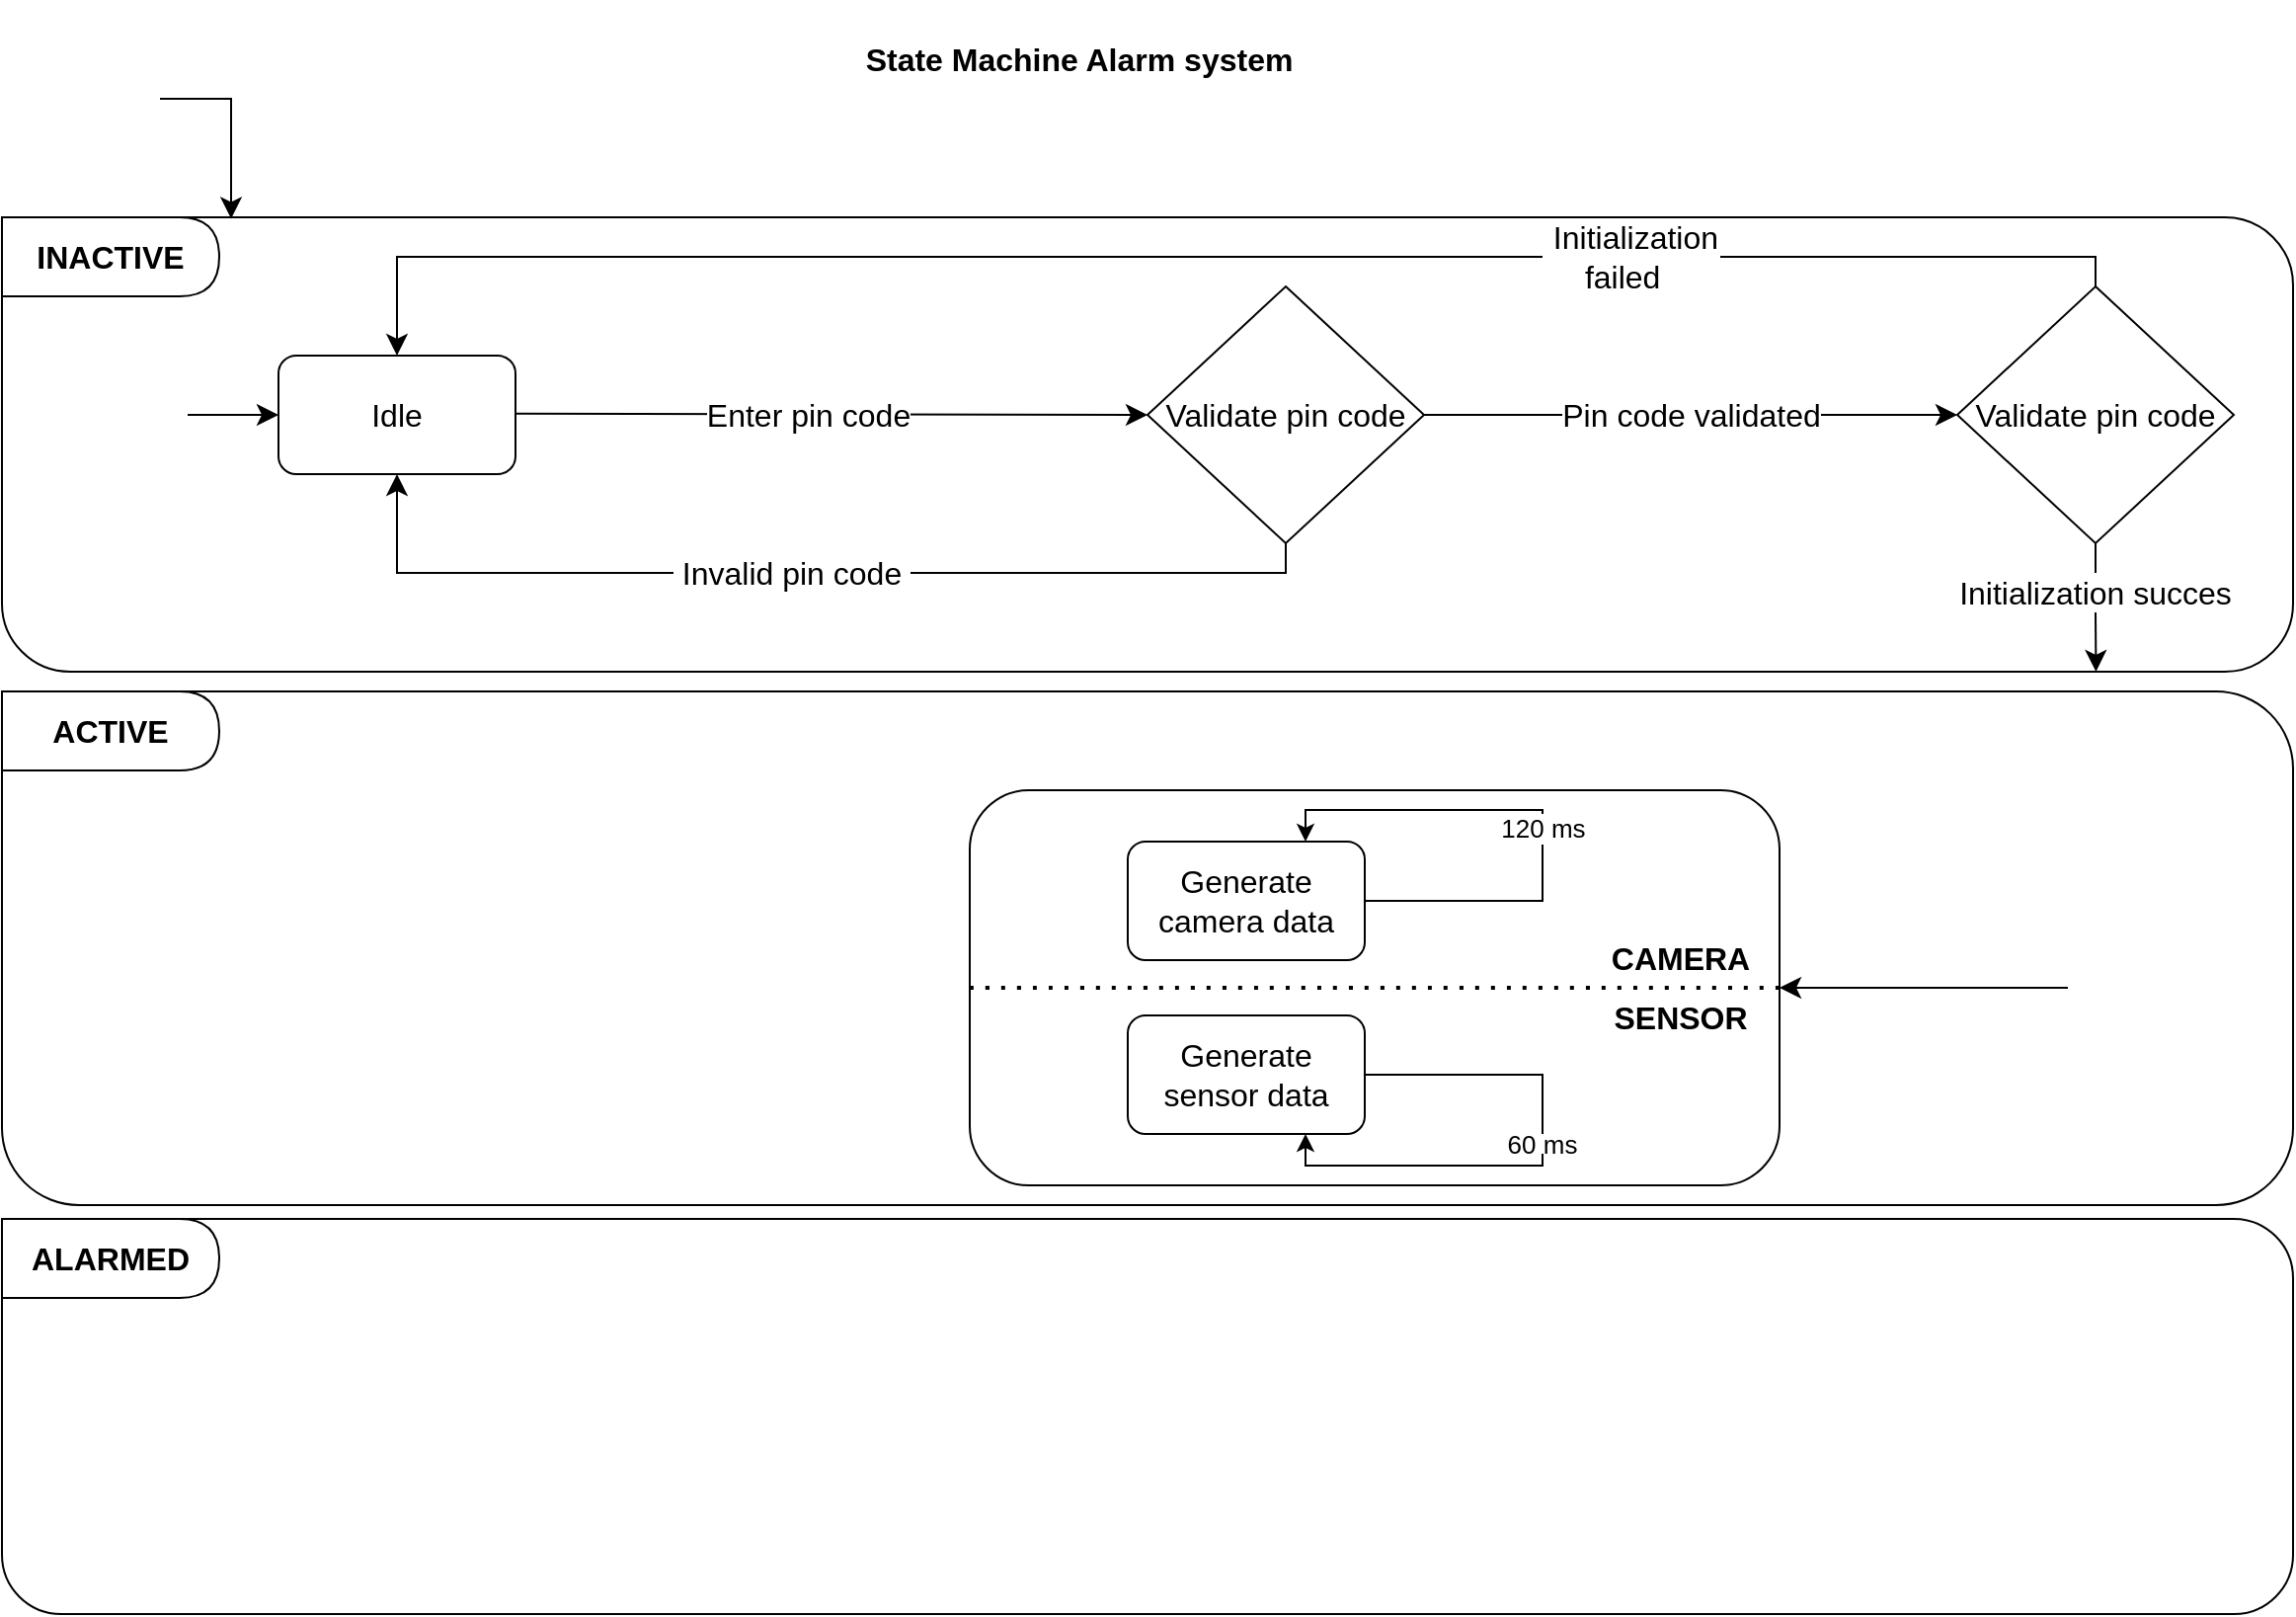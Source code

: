 <mxfile version="22.1.4" type="github">
  <diagram id="07fea595-8f29-1299-0266-81d95cde20df" name="Page-1">
    <mxGraphModel dx="1102" dy="1088" grid="1" gridSize="10" guides="1" tooltips="1" connect="1" arrows="1" fold="1" page="1" pageScale="1" pageWidth="1169" pageHeight="827" background="#ffffff" math="0" shadow="0">
      <root>
        <mxCell id="0" />
        <mxCell id="1" parent="0" />
        <mxCell id="BD7Ygz-sJtCW-BqWoPz--244" value="" style="rounded=1;whiteSpace=wrap;html=1;fontSize=16;movable=1;resizable=1;rotatable=1;deletable=1;editable=1;locked=0;connectable=1;" vertex="1" parent="1">
          <mxGeometry y="360" width="1160" height="260" as="geometry" />
        </mxCell>
        <mxCell id="BD7Ygz-sJtCW-BqWoPz--234" value="" style="rounded=1;whiteSpace=wrap;html=1;fontSize=16;movable=1;resizable=1;rotatable=1;deletable=1;editable=1;locked=0;connectable=1;" vertex="1" parent="1">
          <mxGeometry y="120" width="1160" height="230" as="geometry" />
        </mxCell>
        <mxCell id="BD7Ygz-sJtCW-BqWoPz--230" value="&lt;b&gt;INACTIVE&lt;/b&gt;" style="shape=delay;whiteSpace=wrap;html=1;fontSize=16;" vertex="1" parent="1">
          <mxGeometry y="120" width="110" height="40" as="geometry" />
        </mxCell>
        <mxCell id="BD7Ygz-sJtCW-BqWoPz--232" value="&lt;b&gt;ACTIVE&lt;/b&gt;" style="shape=delay;whiteSpace=wrap;html=1;fontSize=16;" vertex="1" parent="1">
          <mxGeometry y="360" width="110" height="40" as="geometry" />
        </mxCell>
        <mxCell id="BD7Ygz-sJtCW-BqWoPz--246" value="" style="rounded=1;whiteSpace=wrap;html=1;fontSize=16;movable=0;resizable=0;rotatable=0;deletable=0;editable=0;locked=1;connectable=0;" vertex="1" parent="1">
          <mxGeometry y="627" width="1160" height="200" as="geometry" />
        </mxCell>
        <mxCell id="BD7Ygz-sJtCW-BqWoPz--247" value="&lt;b&gt;ALARMED&lt;/b&gt;" style="shape=delay;whiteSpace=wrap;html=1;fontSize=16;" vertex="1" parent="1">
          <mxGeometry y="627" width="110" height="40" as="geometry" />
        </mxCell>
        <mxCell id="BD7Ygz-sJtCW-BqWoPz--255" value="Idle" style="rounded=1;whiteSpace=wrap;html=1;fontSize=16;rotation=0;" vertex="1" parent="1">
          <mxGeometry x="140" y="190" width="120" height="60" as="geometry" />
        </mxCell>
        <mxCell id="BD7Ygz-sJtCW-BqWoPz--268" value="State Machine Alarm system" style="text;strokeColor=none;fillColor=none;html=1;fontSize=16;fontStyle=1;verticalAlign=middle;align=center;" vertex="1" parent="1">
          <mxGeometry x="450" y="10" width="190" height="60" as="geometry" />
        </mxCell>
        <mxCell id="BD7Ygz-sJtCW-BqWoPz--279" value="" style="endArrow=classic;html=1;rounded=0;fontSize=12;startSize=8;endSize=8;curved=1;entryX=0;entryY=0.5;entryDx=0;entryDy=0;" edge="1" parent="1" target="BD7Ygz-sJtCW-BqWoPz--287">
          <mxGeometry relative="1" as="geometry">
            <mxPoint x="260" y="219.33" as="sourcePoint" />
            <mxPoint x="580" y="220" as="targetPoint" />
          </mxGeometry>
        </mxCell>
        <mxCell id="BD7Ygz-sJtCW-BqWoPz--281" value="Enter pin code" style="edgeLabel;html=1;align=center;verticalAlign=middle;resizable=0;points=[];fontSize=16;" vertex="1" connectable="0" parent="BD7Ygz-sJtCW-BqWoPz--279">
          <mxGeometry x="-0.077" relative="1" as="geometry">
            <mxPoint as="offset" />
          </mxGeometry>
        </mxCell>
        <mxCell id="BD7Ygz-sJtCW-BqWoPz--286" value="" style="edgeStyle=segmentEdgeStyle;endArrow=classic;html=1;curved=0;rounded=0;endSize=8;startSize=8;fontSize=12;exitX=0;exitY=0.5;exitDx=0;exitDy=0;" edge="1" parent="1" source="BD7Ygz-sJtCW-BqWoPz--288" target="BD7Ygz-sJtCW-BqWoPz--255">
          <mxGeometry width="50" height="50" relative="1" as="geometry">
            <mxPoint x="327.47" y="300.03" as="sourcePoint" />
            <mxPoint x="597.5" y="285.002" as="targetPoint" />
          </mxGeometry>
        </mxCell>
        <mxCell id="BD7Ygz-sJtCW-BqWoPz--287" value="Validate pin code" style="rhombus;whiteSpace=wrap;html=1;fontSize=16;" vertex="1" parent="1">
          <mxGeometry x="580" y="155" width="140" height="130" as="geometry" />
        </mxCell>
        <mxCell id="BD7Ygz-sJtCW-BqWoPz--288" value="Invalid pin code" style="text;html=1;strokeColor=none;fillColor=none;align=center;verticalAlign=middle;whiteSpace=wrap;rounded=0;fontSize=16;" vertex="1" parent="1">
          <mxGeometry x="340" y="285" width="120" height="30" as="geometry" />
        </mxCell>
        <mxCell id="BD7Ygz-sJtCW-BqWoPz--291" value="" style="shape=image;html=1;verticalAlign=top;verticalLabelPosition=bottom;labelBackgroundColor=#ffffff;imageAspect=0;aspect=fixed;image=https://cdn4.iconfinder.com/data/icons/essential-app-2/16/record-round-circle-dot-128.png;fontSize=16;" vertex="1" parent="1">
          <mxGeometry x="40" y="40" width="40" height="40" as="geometry" />
        </mxCell>
        <mxCell id="BD7Ygz-sJtCW-BqWoPz--296" value="" style="edgeStyle=segmentEdgeStyle;endArrow=classic;html=1;curved=0;rounded=0;endSize=8;startSize=8;fontSize=12;exitX=1;exitY=0.5;exitDx=0;exitDy=0;entryX=0.1;entryY=0.003;entryDx=0;entryDy=0;entryPerimeter=0;" edge="1" parent="1" source="BD7Ygz-sJtCW-BqWoPz--291" target="BD7Ygz-sJtCW-BqWoPz--234">
          <mxGeometry width="50" height="50" relative="1" as="geometry">
            <mxPoint x="140" y="79.97" as="sourcePoint" />
            <mxPoint x="190" y="29.97" as="targetPoint" />
          </mxGeometry>
        </mxCell>
        <mxCell id="BD7Ygz-sJtCW-BqWoPz--297" value="" style="shape=image;html=1;verticalAlign=top;verticalLabelPosition=bottom;labelBackgroundColor=#ffffff;imageAspect=0;aspect=fixed;image=https://cdn4.iconfinder.com/data/icons/essential-app-2/16/record-round-circle-dot-128.png;fontSize=16;" vertex="1" parent="1">
          <mxGeometry x="66" y="206" width="28" height="28" as="geometry" />
        </mxCell>
        <mxCell id="BD7Ygz-sJtCW-BqWoPz--298" value="" style="endArrow=classic;html=1;rounded=0;fontSize=12;startSize=8;endSize=8;curved=1;exitX=1;exitY=0.5;exitDx=0;exitDy=0;entryX=0;entryY=0.5;entryDx=0;entryDy=0;" edge="1" parent="1" source="BD7Ygz-sJtCW-BqWoPz--297" target="BD7Ygz-sJtCW-BqWoPz--255">
          <mxGeometry width="50" height="50" relative="1" as="geometry">
            <mxPoint x="210" y="280" as="sourcePoint" />
            <mxPoint x="260" y="230" as="targetPoint" />
          </mxGeometry>
        </mxCell>
        <mxCell id="BD7Ygz-sJtCW-BqWoPz--299" value="" style="endArrow=classic;html=1;rounded=0;fontSize=12;startSize=8;endSize=8;curved=1;exitX=1;exitY=0.5;exitDx=0;exitDy=0;" edge="1" parent="1" source="BD7Ygz-sJtCW-BqWoPz--287" target="BD7Ygz-sJtCW-BqWoPz--305">
          <mxGeometry relative="1" as="geometry">
            <mxPoint x="740" y="230" as="sourcePoint" />
            <mxPoint x="990" y="220" as="targetPoint" />
          </mxGeometry>
        </mxCell>
        <mxCell id="BD7Ygz-sJtCW-BqWoPz--300" value="Pin code validated" style="edgeLabel;resizable=0;html=1;align=center;verticalAlign=middle;fontSize=16;" connectable="0" vertex="1" parent="BD7Ygz-sJtCW-BqWoPz--299">
          <mxGeometry relative="1" as="geometry" />
        </mxCell>
        <mxCell id="BD7Ygz-sJtCW-BqWoPz--303" value="&amp;nbsp;Initialization failed&amp;nbsp;&amp;nbsp;" style="text;html=1;strokeColor=none;fillColor=none;align=center;verticalAlign=middle;whiteSpace=wrap;rounded=0;fontSize=16;" vertex="1" parent="1">
          <mxGeometry x="780" y="125" width="90" height="30" as="geometry" />
        </mxCell>
        <mxCell id="BD7Ygz-sJtCW-BqWoPz--305" value="Validate pin code" style="rhombus;whiteSpace=wrap;html=1;fontSize=16;" vertex="1" parent="1">
          <mxGeometry x="990" y="155" width="140" height="130" as="geometry" />
        </mxCell>
        <mxCell id="BD7Ygz-sJtCW-BqWoPz--309" value="" style="edgeStyle=segmentEdgeStyle;endArrow=classic;html=1;curved=0;rounded=0;endSize=8;startSize=8;fontSize=12;exitX=0;exitY=0.5;exitDx=0;exitDy=0;entryX=0.5;entryY=0;entryDx=0;entryDy=0;" edge="1" parent="1" source="BD7Ygz-sJtCW-BqWoPz--303" target="BD7Ygz-sJtCW-BqWoPz--255">
          <mxGeometry width="50" height="50" relative="1" as="geometry">
            <mxPoint x="510" y="220" as="sourcePoint" />
            <mxPoint x="560" y="170" as="targetPoint" />
          </mxGeometry>
        </mxCell>
        <mxCell id="BD7Ygz-sJtCW-BqWoPz--310" value="Initialization succes" style="text;html=1;strokeColor=none;fillColor=none;align=center;verticalAlign=middle;whiteSpace=wrap;rounded=0;fontSize=16;" vertex="1" parent="1">
          <mxGeometry x="960" y="300" width="200" height="20" as="geometry" />
        </mxCell>
        <mxCell id="BD7Ygz-sJtCW-BqWoPz--312" value="" style="endArrow=none;html=1;rounded=0;fontSize=12;startSize=8;endSize=8;curved=1;entryX=0.5;entryY=1;entryDx=0;entryDy=0;exitX=0.5;exitY=0;exitDx=0;exitDy=0;" edge="1" parent="1" source="BD7Ygz-sJtCW-BqWoPz--310" target="BD7Ygz-sJtCW-BqWoPz--305">
          <mxGeometry width="50" height="50" relative="1" as="geometry">
            <mxPoint x="860" y="335" as="sourcePoint" />
            <mxPoint x="910" y="285" as="targetPoint" />
          </mxGeometry>
        </mxCell>
        <mxCell id="BD7Ygz-sJtCW-BqWoPz--315" value="" style="endArrow=classic;html=1;rounded=0;fontSize=12;startSize=8;endSize=8;curved=1;entryX=0.914;entryY=1;entryDx=0;entryDy=0;entryPerimeter=0;exitX=0.5;exitY=1;exitDx=0;exitDy=0;" edge="1" parent="1" source="BD7Ygz-sJtCW-BqWoPz--310" target="BD7Ygz-sJtCW-BqWoPz--234">
          <mxGeometry width="50" height="50" relative="1" as="geometry">
            <mxPoint x="880" y="285" as="sourcePoint" />
            <mxPoint x="930" y="235" as="targetPoint" />
          </mxGeometry>
        </mxCell>
        <mxCell id="BD7Ygz-sJtCW-BqWoPz--316" value="" style="shape=image;html=1;verticalAlign=top;verticalLabelPosition=bottom;labelBackgroundColor=#ffffff;imageAspect=0;aspect=fixed;image=https://cdn4.iconfinder.com/data/icons/essential-app-2/16/record-round-circle-dot-128.png;fontSize=16;" vertex="1" parent="1">
          <mxGeometry x="1046" y="496" width="28" height="28" as="geometry" />
        </mxCell>
        <mxCell id="BD7Ygz-sJtCW-BqWoPz--317" value="" style="rounded=1;whiteSpace=wrap;html=1;fontSize=16;" vertex="1" parent="1">
          <mxGeometry x="490" y="410" width="410" height="200" as="geometry" />
        </mxCell>
        <mxCell id="BD7Ygz-sJtCW-BqWoPz--318" value="" style="endArrow=classic;html=1;rounded=0;fontSize=12;startSize=8;endSize=8;curved=1;exitX=0;exitY=0.5;exitDx=0;exitDy=0;entryX=1;entryY=0.5;entryDx=0;entryDy=0;" edge="1" parent="1" source="BD7Ygz-sJtCW-BqWoPz--316" target="BD7Ygz-sJtCW-BqWoPz--317">
          <mxGeometry width="50" height="50" relative="1" as="geometry">
            <mxPoint x="940" y="515" as="sourcePoint" />
            <mxPoint x="990" y="465" as="targetPoint" />
          </mxGeometry>
        </mxCell>
        <mxCell id="BD7Ygz-sJtCW-BqWoPz--319" value="" style="endArrow=none;dashed=1;html=1;dashPattern=1 3;strokeWidth=2;rounded=0;fontSize=12;startSize=8;endSize=8;curved=1;entryX=1;entryY=0.5;entryDx=0;entryDy=0;exitX=0;exitY=0.5;exitDx=0;exitDy=0;" edge="1" parent="1" source="BD7Ygz-sJtCW-BqWoPz--317" target="BD7Ygz-sJtCW-BqWoPz--317">
          <mxGeometry width="50" height="50" relative="1" as="geometry">
            <mxPoint x="790" y="530" as="sourcePoint" />
            <mxPoint x="840" y="480" as="targetPoint" />
          </mxGeometry>
        </mxCell>
        <mxCell id="BD7Ygz-sJtCW-BqWoPz--320" value="Generate sensor data" style="rounded=1;whiteSpace=wrap;html=1;fontSize=16;" vertex="1" parent="1">
          <mxGeometry x="570" y="524" width="120" height="60" as="geometry" />
        </mxCell>
        <mxCell id="BD7Ygz-sJtCW-BqWoPz--321" value="Generate camera data" style="rounded=1;whiteSpace=wrap;html=1;fontSize=16;" vertex="1" parent="1">
          <mxGeometry x="570" y="436" width="120" height="60" as="geometry" />
        </mxCell>
        <mxCell id="BD7Ygz-sJtCW-BqWoPz--323" value="&lt;font style=&quot;font-size: 13px;&quot;&gt;120 ms&lt;/font&gt;" style="text;html=1;strokeColor=none;fillColor=none;align=center;verticalAlign=middle;whiteSpace=wrap;rounded=0;fontSize=12;" vertex="1" parent="1">
          <mxGeometry x="757.5" y="422" width="45" height="14" as="geometry" />
        </mxCell>
        <mxCell id="BD7Ygz-sJtCW-BqWoPz--324" value="&lt;font style=&quot;font-size: 13px;&quot;&gt;60 ms&lt;/font&gt;" style="text;html=1;strokeColor=none;fillColor=none;align=center;verticalAlign=middle;whiteSpace=wrap;rounded=0;fontSize=12;" vertex="1" parent="1">
          <mxGeometry x="760" y="584" width="40" height="10" as="geometry" />
        </mxCell>
        <mxCell id="BD7Ygz-sJtCW-BqWoPz--325" value="" style="endArrow=none;html=1;rounded=0;entryX=0.5;entryY=1.104;entryDx=0;entryDy=0;exitX=1;exitY=0.5;exitDx=0;exitDy=0;entryPerimeter=0;" edge="1" parent="1" source="BD7Ygz-sJtCW-BqWoPz--321" target="BD7Ygz-sJtCW-BqWoPz--323">
          <mxGeometry width="50" height="50" relative="1" as="geometry">
            <mxPoint x="840" y="500" as="sourcePoint" />
            <mxPoint x="890" y="450" as="targetPoint" />
            <Array as="points">
              <mxPoint x="780" y="466" />
            </Array>
          </mxGeometry>
        </mxCell>
        <mxCell id="BD7Ygz-sJtCW-BqWoPz--329" value="&lt;b&gt;&lt;font style=&quot;font-size: 16px;&quot;&gt;SENSOR&lt;/font&gt;&lt;/b&gt;" style="text;html=1;strokeColor=none;fillColor=none;align=center;verticalAlign=middle;whiteSpace=wrap;rounded=0;" vertex="1" parent="1">
          <mxGeometry x="820" y="510" width="60" height="30" as="geometry" />
        </mxCell>
        <mxCell id="BD7Ygz-sJtCW-BqWoPz--330" value="" style="endArrow=none;html=1;rounded=0;exitX=1;exitY=0.5;exitDx=0;exitDy=0;entryX=0.5;entryY=0;entryDx=0;entryDy=0;" edge="1" parent="1" source="BD7Ygz-sJtCW-BqWoPz--320" target="BD7Ygz-sJtCW-BqWoPz--324">
          <mxGeometry width="50" height="50" relative="1" as="geometry">
            <mxPoint x="790" y="590" as="sourcePoint" />
            <mxPoint x="840" y="540" as="targetPoint" />
            <Array as="points">
              <mxPoint x="780" y="554" />
            </Array>
          </mxGeometry>
        </mxCell>
        <mxCell id="BD7Ygz-sJtCW-BqWoPz--331" value="" style="endArrow=classic;html=1;rounded=0;exitX=0.5;exitY=1;exitDx=0;exitDy=0;entryX=0.75;entryY=1;entryDx=0;entryDy=0;" edge="1" parent="1" source="BD7Ygz-sJtCW-BqWoPz--324" target="BD7Ygz-sJtCW-BqWoPz--320">
          <mxGeometry width="50" height="50" relative="1" as="geometry">
            <mxPoint x="700" y="634" as="sourcePoint" />
            <mxPoint x="750" y="584" as="targetPoint" />
            <Array as="points">
              <mxPoint x="780" y="600" />
              <mxPoint x="660" y="600" />
            </Array>
          </mxGeometry>
        </mxCell>
        <mxCell id="BD7Ygz-sJtCW-BqWoPz--332" value="&lt;b&gt;&lt;font style=&quot;font-size: 16px;&quot;&gt;CAMERA&lt;/font&gt;&lt;/b&gt;" style="text;html=1;strokeColor=none;fillColor=none;align=center;verticalAlign=middle;whiteSpace=wrap;rounded=0;" vertex="1" parent="1">
          <mxGeometry x="820" y="480" width="60" height="30" as="geometry" />
        </mxCell>
        <mxCell id="BD7Ygz-sJtCW-BqWoPz--333" value="" style="endArrow=none;html=1;rounded=0;entryX=0.5;entryY=1;entryDx=0;entryDy=0;exitX=1;exitY=0.5;exitDx=0;exitDy=0;" edge="1" parent="1" source="BD7Ygz-sJtCW-BqWoPz--288" target="BD7Ygz-sJtCW-BqWoPz--287">
          <mxGeometry width="50" height="50" relative="1" as="geometry">
            <mxPoint x="560" y="340" as="sourcePoint" />
            <mxPoint x="610" y="290" as="targetPoint" />
            <Array as="points">
              <mxPoint x="650" y="300" />
            </Array>
          </mxGeometry>
        </mxCell>
        <mxCell id="BD7Ygz-sJtCW-BqWoPz--334" value="" style="endArrow=none;html=1;rounded=0;entryX=0.5;entryY=0;entryDx=0;entryDy=0;exitX=1;exitY=0.5;exitDx=0;exitDy=0;" edge="1" parent="1" source="BD7Ygz-sJtCW-BqWoPz--303" target="BD7Ygz-sJtCW-BqWoPz--305">
          <mxGeometry width="50" height="50" relative="1" as="geometry">
            <mxPoint x="980" y="180" as="sourcePoint" />
            <mxPoint x="1030" y="130" as="targetPoint" />
            <Array as="points">
              <mxPoint x="1060" y="140" />
            </Array>
          </mxGeometry>
        </mxCell>
        <mxCell id="BD7Ygz-sJtCW-BqWoPz--335" value="" style="endArrow=classic;html=1;rounded=0;entryX=0.75;entryY=0;entryDx=0;entryDy=0;exitX=0.5;exitY=0;exitDx=0;exitDy=0;" edge="1" parent="1" source="BD7Ygz-sJtCW-BqWoPz--323" target="BD7Ygz-sJtCW-BqWoPz--321">
          <mxGeometry width="50" height="50" relative="1" as="geometry">
            <mxPoint x="730" y="460" as="sourcePoint" />
            <mxPoint x="780" y="410" as="targetPoint" />
            <Array as="points">
              <mxPoint x="780" y="420" />
              <mxPoint x="660" y="420" />
            </Array>
          </mxGeometry>
        </mxCell>
      </root>
    </mxGraphModel>
  </diagram>
</mxfile>
